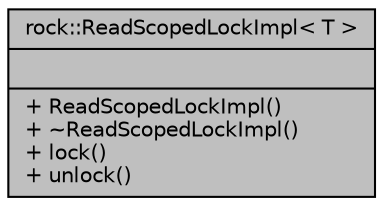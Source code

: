 digraph "rock::ReadScopedLockImpl&lt; T &gt;"
{
 // LATEX_PDF_SIZE
  edge [fontname="Helvetica",fontsize="10",labelfontname="Helvetica",labelfontsize="10"];
  node [fontname="Helvetica",fontsize="10",shape=record];
  Node1 [label="{rock::ReadScopedLockImpl\< T \>\n||+ ReadScopedLockImpl()\l+ ~ReadScopedLockImpl()\l+ lock()\l+ unlock()\l}",height=0.2,width=0.4,color="black", fillcolor="grey75", style="filled", fontcolor="black",tooltip="局部读锁模板实现"];
}
